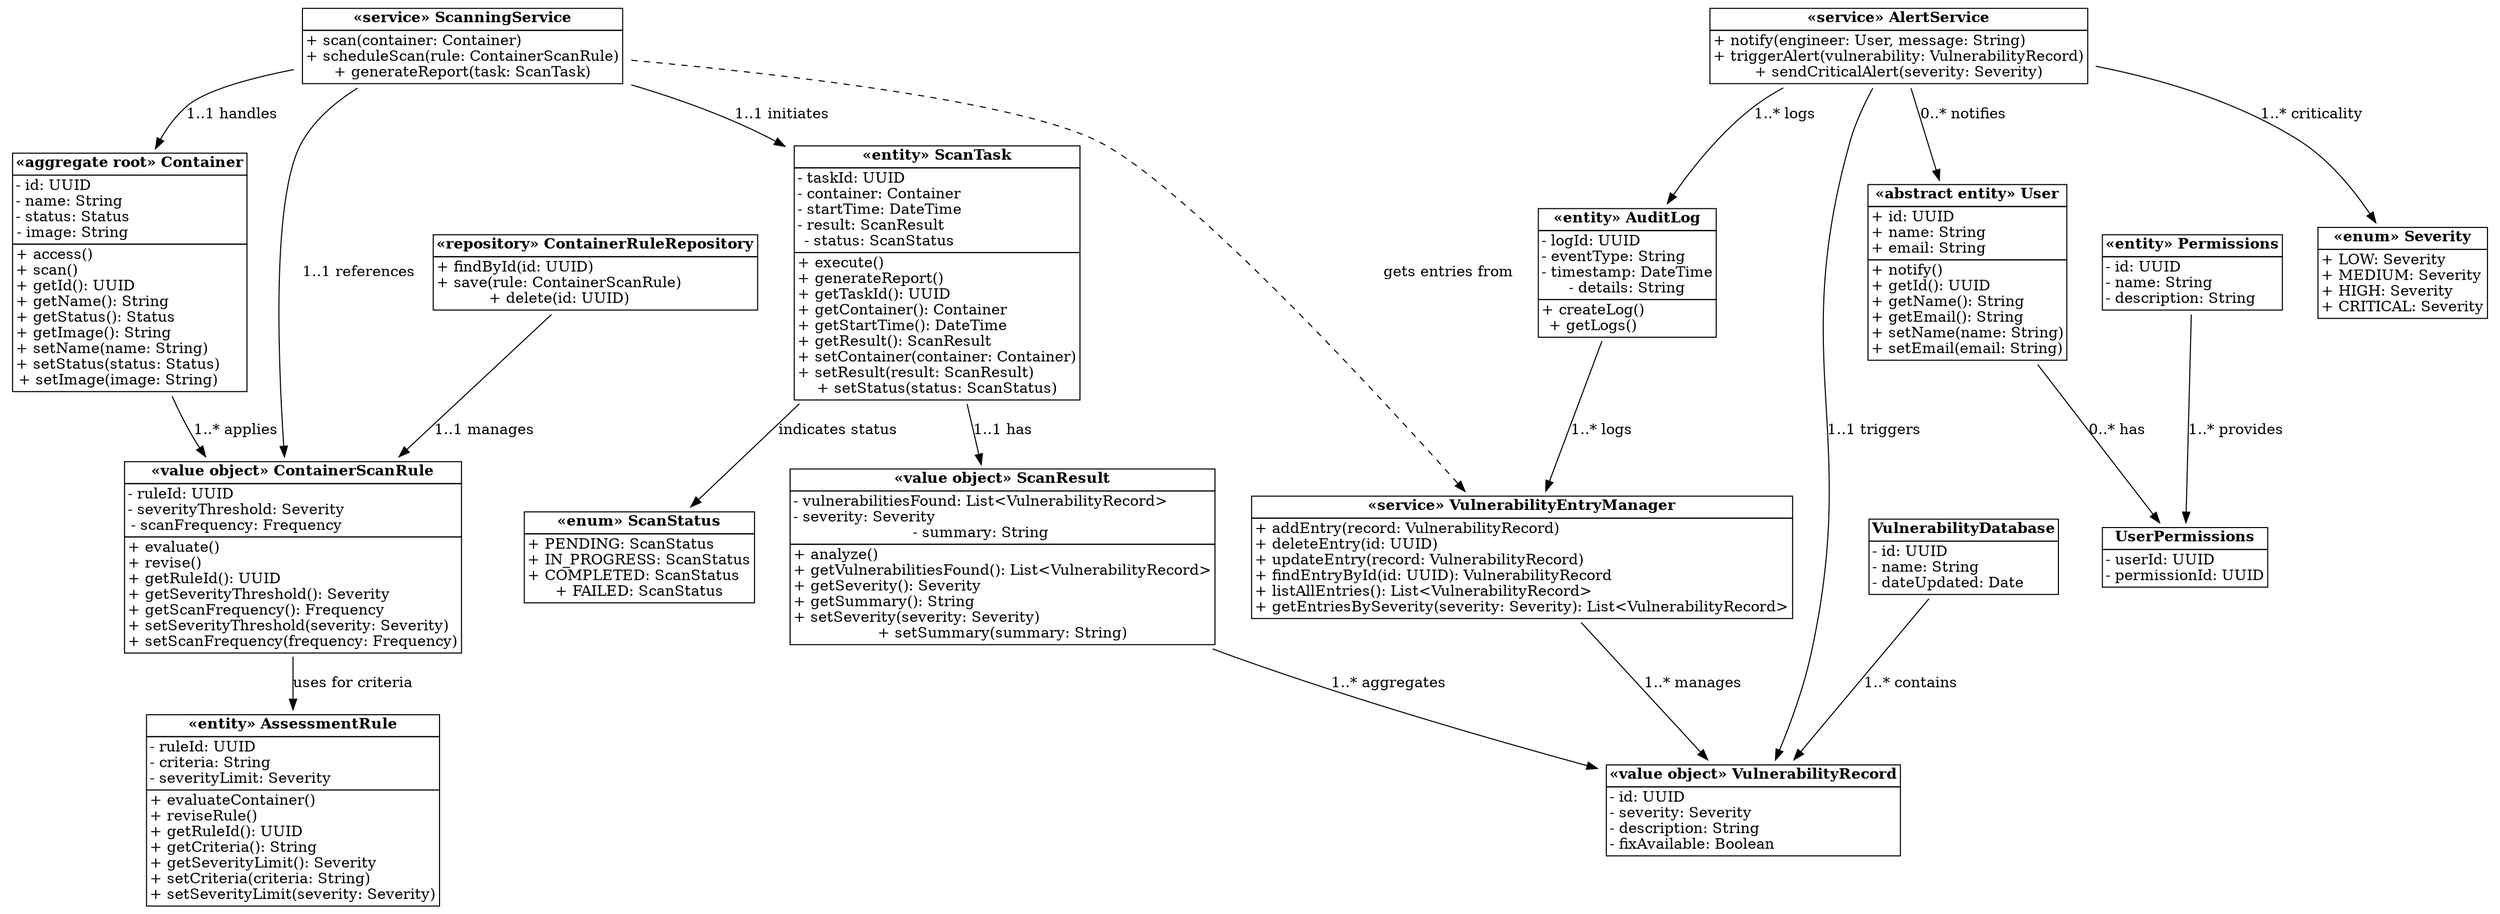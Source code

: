 digraph DDD_Class_Model {
  node [shape=plaintext];






  Container [label=<
    <table border="0" cellborder="1" cellspacing="0">
      <tr><td><b>«aggregate root» Container</b></td></tr>
      <tr><td align="left">- id: UUID<br align="left"/>- name: String<br align="left"/>- status: Status<br align="left"/>- image: String</td></tr>
      <tr><td border="1" align="left">+ access()<br align="left"/>+ scan()<br align="left"/>+ getId(): UUID<br align="left"/>+ getName(): String<br align="left"/>+ getStatus(): Status<br align="left"/>+ getImage(): String<br align="left"/>+ setName(name: String)<br align="left"/>+ setStatus(status: Status)<br align="left"/>+ setImage(image: String)</td></tr>
    </table>>];


  ContainerScanRule [label=<
    <table border="0" cellborder="1" cellspacing="0">
      <tr><td><b>«value object» ContainerScanRule</b></td></tr>
      <tr><td align="left">- ruleId: UUID<br align="left"/>- severityThreshold: Severity<br align="left"/>- scanFrequency: Frequency</td></tr>
      <tr><td border="1" align="left">+ evaluate()<br align="left"/>+ revise()<br align="left"/>+ getRuleId(): UUID<br align="left"/>+ getSeverityThreshold(): Severity<br align="left"/>+ getScanFrequency(): Frequency<br align="left"/>+ setSeverityThreshold(severity: Severity)<br align="left"/>+ setScanFrequency(frequency: Frequency)</td></tr>
    </table>>];


  ScanTask [label=<
    <table border="0" cellborder="1" cellspacing="0">
      <tr><td><b>«entity» ScanTask</b></td></tr>
      <tr><td align="left">- taskId: UUID<br align="left"/>- container: Container<br align="left"/>- startTime: DateTime<br align="left"/>- result: ScanResult<br align="left"/>- status: ScanStatus</td></tr>
      <tr><td border="1" align="left">+ execute()<br align="left"/>+ generateReport()<br align="left"/>+ getTaskId(): UUID<br align="left"/>+ getContainer(): Container<br align="left"/>+ getStartTime(): DateTime<br align="left"/>+ getResult(): ScanResult<br align="left"/>+ setContainer(container: Container)<br align="left"/>+ setResult(result: ScanResult)<br align="left"/>+ setStatus(status: ScanStatus)</td></tr>
    </table>>];


  ScanStatus [label=<
    <table border="0" cellborder="1" cellspacing="0">
      <tr><td><b>«enum» ScanStatus</b></td></tr>
      <tr><td align="left">+ PENDING: ScanStatus<br align="left"/>+ IN_PROGRESS: ScanStatus<br align="left"/>+ COMPLETED: ScanStatus<br align="left"/>+ FAILED: ScanStatus</td></tr>
    </table>>];

  // Value Object: ScanResult
  ScanResult [label=<
    <table border="0" cellborder="1" cellspacing="0">
      <tr><td><b>«value object» ScanResult</b></td></tr>
      <tr><td align="left">- vulnerabilitiesFound: List&lt;VulnerabilityRecord&gt;<br align="left"/>- severity: Severity<br align="left"/>- summary: String</td></tr>
      <tr><td border="1" align="left">+ analyze()<br align="left"/>+ getVulnerabilitiesFound(): List&lt;VulnerabilityRecord&gt;<br align="left"/>+ getSeverity(): Severity<br align="left"/>+ getSummary(): String<br align="left"/>+ setSeverity(severity: Severity)<br align="left"/>+ setSummary(summary: String)</td></tr>
    </table>>];


  AssessmentRule [label=<
    <table border="0" cellborder="1" cellspacing="0">
      <tr><td><b>«entity» AssessmentRule</b></td></tr>
      <tr><td align="left">- ruleId: UUID<br align="left"/>- criteria: String<br align="left"/>- severityLimit: Severity</td></tr>
      <tr><td border="1" align="left">+ evaluateContainer()<br align="left"/>+ reviseRule()<br align="left"/>+ getRuleId(): UUID<br align="left"/>+ getCriteria(): String<br align="left"/>+ getSeverityLimit(): Severity<br align="left"/>+ setCriteria(criteria: String)<br align="left"/>+ setSeverityLimit(severity: Severity)</td></tr>
    </table>>];


  ScanningService [label=<
    <table border="0" cellborder="1" cellspacing="0">
      <tr><td><b>«service» ScanningService</b></td></tr>
      <tr><td align="left">+ scan(container: Container)<br align="left"/>+ scheduleScan(rule: ContainerScanRule)<br align="left"/>+ generateReport(task: ScanTask)</td></tr>
    </table>>];
    
    AlertService [label=<
    <table border="0" cellborder="1" cellspacing="0">
      <tr><td><b>«service» AlertService</b></td></tr>
      <tr><td align="left">+ notify(engineer: User, message: String)<br align="left"/>+ triggerAlert(vulnerability: VulnerabilityRecord)<br align="left"/>+ sendCriticalAlert(severity: Severity)</td></tr>
    </table>>];


  AuditLog [label=<
    <table border="0" cellborder="1" cellspacing="0">
      <tr><td><b>«entity» AuditLog</b></td></tr>
      <tr><td align="left">- logId: UUID<br align="left"/>- eventType: String<br align="left"/>- timestamp: DateTime<br align="left"/>- details: String</td></tr>
      <tr><td border="1" align="left">+ createLog()<br align="left"/>+ getLogs()</td></tr>
    </table>>];



  ContainerRuleRepository [label=<
    <table border="0" cellborder="1" cellspacing="0">
      <tr><td><b>«repository» ContainerRuleRepository</b></td></tr>
      <tr><td align="left">+ findById(id: UUID)<br align="left"/>+ save(rule: ContainerScanRule)<br align="left"/>+ delete(id: UUID)</td></tr>
    </table>>];

  // Abstract Class: User
  User [label=<
    <table border="0" cellborder="1" cellspacing="0">
      <tr><td><b>«abstract entity» User</b></td></tr>
      <tr><td align="left">+ id: UUID<br align="left"/>+ name: String<br align="left"/>+ email: String</td></tr>
      <tr><td border="1" align="left">+ notify()<br align="left"/>+ getId(): UUID<br align="left"/>+ getName(): String<br align="left"/>+ getEmail(): String<br align="left"/>+ setName(name: String)<br align="left"/>+ setEmail(email: String)</td></tr>
    </table>>];



  Severity [label=<
    <table border="0" cellborder="1" cellspacing="0">
      <tr><td><b>«enum» Severity</b></td></tr>
      <tr><td align="left">+ LOW: Severity<br align="left"/>+ MEDIUM: Severity<br align="left"/>+ HIGH: Severity<br align="left"/>+ CRITICAL: Severity</td></tr>
    </table>>];


    // Class: Permissions
    Permissions [label=<
      <table border="0" cellborder="1" cellspacing="0">
        <tr><td><b>«entity» Permissions</b></td></tr>
        <tr><td align="left">- id: UUID<br align="left"/>- name: String<br align="left"/>- description: String</td></tr>
      </table>>];
    
    // Relationship table: UserPermissions
    UserPermissions [label=<
      <table border="0" cellborder="1" cellspacing="0">
        <tr><td><b>UserPermissions</b></td></tr>
        <tr><td align="left">- userId: UUID<br align="left"/>- permissionId: UUID</td></tr>
      </table>>];
    
    User -> UserPermissions [label="0..* has"];
    Permissions -> UserPermissions [label="1..* provides"];
    


  // Simplified VulnerabilityDatabase class
  VulnerabilityDatabase [label=<
    <table border="0" cellborder="1" cellspacing="0">
      <tr><td><b>VulnerabilityDatabase</b></td></tr>
      <tr><td align="left">- id: UUID<br align="left"/>- name: String<br align="left"/>- dateUpdated: Date</td></tr>
    </table>>];

  // VulnerabilityRecord represents individual entries
  VulnerabilityRecord [label=<
    <table border="0" cellborder="1" cellspacing="0">
      <tr><td><b>«value object» VulnerabilityRecord</b></td></tr>
      <tr><td align="left">- id: UUID<br align="left"/>- severity: Severity<br align="left"/>- description: String<br align="left"/>- fixAvailable: Boolean</td></tr>
    </table>>];

  // New class for managing VulnerabilityRecord entries
  VulnerabilityEntryManager [label=<
    <table border="0" cellborder="1" cellspacing="0">
      <tr><td><b>«service» VulnerabilityEntryManager</b></td></tr>
      <tr><td align="left">+ addEntry(record: VulnerabilityRecord)<br align="left"/>+ deleteEntry(id: UUID)<br align="left"/>+ updateEntry(record: VulnerabilityRecord)<br align="left"/>+ findEntryById(id: UUID): VulnerabilityRecord<br align="left"/>+ listAllEntries(): List&lt;VulnerabilityRecord&gt;<br align="left"/>+ getEntriesBySeverity(severity: Severity): List&lt;VulnerabilityRecord&gt;</td></tr>
    </table>>];
    
    // Relationships
  VulnerabilityDatabase -> VulnerabilityRecord [label="1..* contains" arrowtail=odiamond];
  VulnerabilityEntryManager -> VulnerabilityRecord [label="1..* manages" arrowtail=odiamond];



    


  ScanResult -> VulnerabilityRecord [label="1..* aggregates" arrowtail=odiamond];
  Container -> ContainerScanRule [label="1..* applies" arrowtail=odiamond];
  ScanTask -> ScanResult [label="1..1 has"];
  ScanningService -> Container [label="1..1 handles"];
  ScanningService -> ScanTask [label="1..1 initiates"];
  ScanningService -> ContainerScanRule [label="1..1 references"];
  AlertService -> VulnerabilityRecord [label="1..1 triggers"];
  AlertService -> User [label="0..* notifies"];
  AlertService -> Severity [label="1..* criticality"];
  
  ContainerRuleRepository -> ContainerScanRule [label="1..1 manages"];
  ScanningService -> VulnerabilityEntryManager [label="gets entries from" style=dashed];  

  

  AuditLog -> VulnerabilityEntryManager [label="1..* logs"];
  AlertService -> AuditLog [label="1..* logs"];
  ContainerScanRule -> AssessmentRule [label="uses for criteria" arrowtail=odiamond];
  
  ScanTask -> ScanStatus [label="indicates status" arrowtail=odiamond];


}